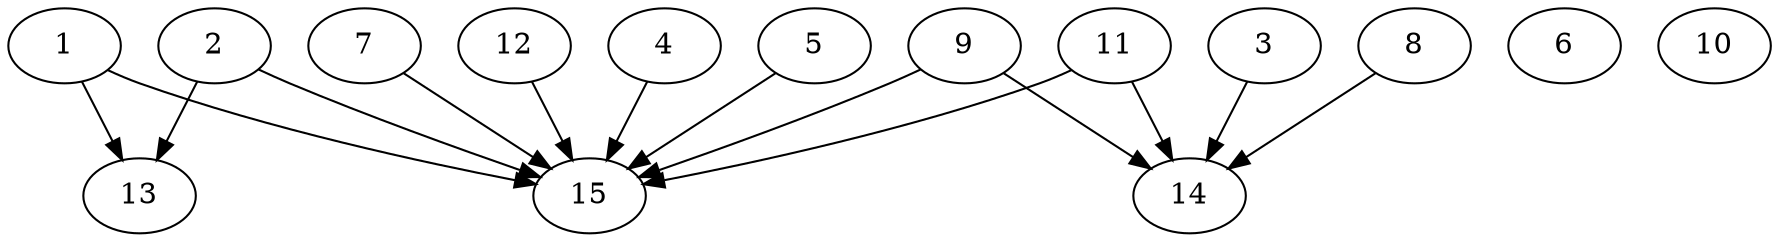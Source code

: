 // DAG automatically generated by daggen at Thu Oct  3 13:59:26 2019
// ./daggen --dot -n 15 --ccr 0.3 --fat 0.9 --regular 0.7 --density 0.7 --mindata 5242880 --maxdata 52428800 
digraph G {
  1 [size="86336853", alpha="0.09", expect_size="25901056"] 
  1 -> 13 [size ="25901056"]
  1 -> 15 [size ="25901056"]
  2 [size="127904427", alpha="0.04", expect_size="38371328"] 
  2 -> 13 [size ="38371328"]
  2 -> 15 [size ="38371328"]
  3 [size="134311253", alpha="0.03", expect_size="40293376"] 
  3 -> 14 [size ="40293376"]
  4 [size="160853333", alpha="0.05", expect_size="48256000"] 
  4 -> 15 [size ="48256000"]
  5 [size="128546133", alpha="0.05", expect_size="38563840"] 
  5 -> 15 [size ="38563840"]
  6 [size="29921280", alpha="0.04", expect_size="8976384"] 
  7 [size="155183787", alpha="0.12", expect_size="46555136"] 
  7 -> 15 [size ="46555136"]
  8 [size="67659093", alpha="0.03", expect_size="20297728"] 
  8 -> 14 [size ="20297728"]
  9 [size="85288960", alpha="0.11", expect_size="25586688"] 
  9 -> 14 [size ="25586688"]
  9 -> 15 [size ="25586688"]
  10 [size="152599893", alpha="0.05", expect_size="45779968"] 
  11 [size="108946773", alpha="0.07", expect_size="32684032"] 
  11 -> 14 [size ="32684032"]
  11 -> 15 [size ="32684032"]
  12 [size="20623360", alpha="0.17", expect_size="6187008"] 
  12 -> 15 [size ="6187008"]
  13 [size="50923520", alpha="0.08", expect_size="15277056"] 
  14 [size="77240320", alpha="0.15", expect_size="23172096"] 
  15 [size="112872107", alpha="0.05", expect_size="33861632"] 
}

